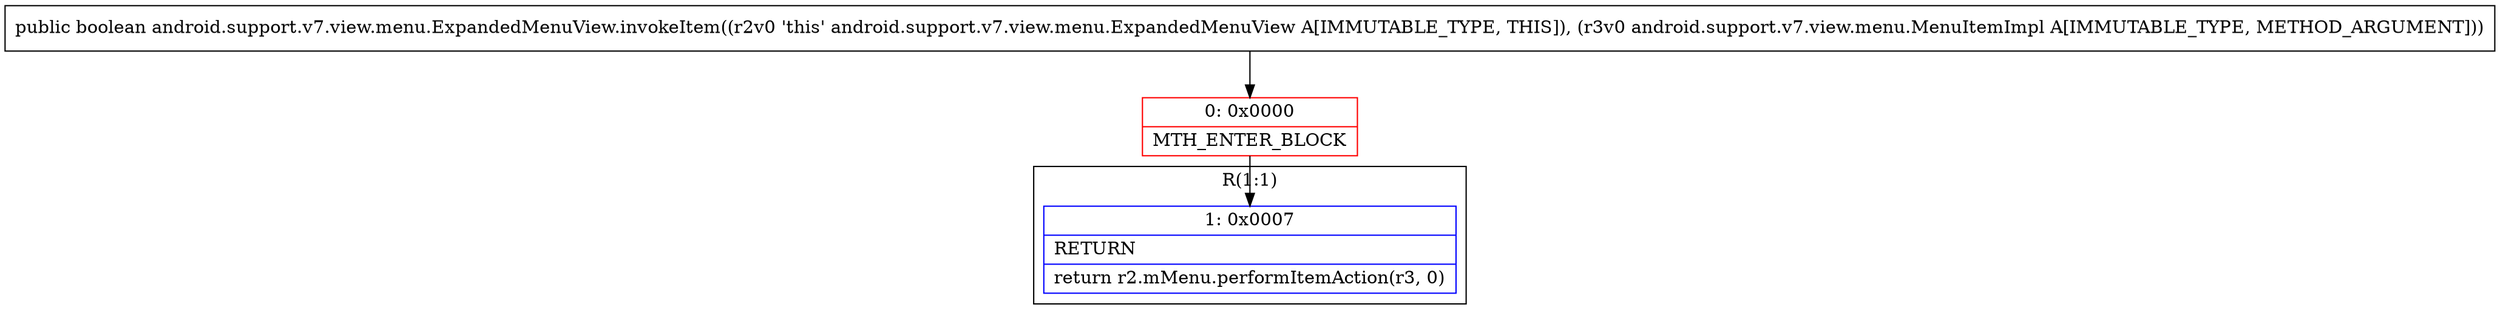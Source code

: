 digraph "CFG forandroid.support.v7.view.menu.ExpandedMenuView.invokeItem(Landroid\/support\/v7\/view\/menu\/MenuItemImpl;)Z" {
subgraph cluster_Region_1192221587 {
label = "R(1:1)";
node [shape=record,color=blue];
Node_1 [shape=record,label="{1\:\ 0x0007|RETURN\l|return r2.mMenu.performItemAction(r3, 0)\l}"];
}
Node_0 [shape=record,color=red,label="{0\:\ 0x0000|MTH_ENTER_BLOCK\l}"];
MethodNode[shape=record,label="{public boolean android.support.v7.view.menu.ExpandedMenuView.invokeItem((r2v0 'this' android.support.v7.view.menu.ExpandedMenuView A[IMMUTABLE_TYPE, THIS]), (r3v0 android.support.v7.view.menu.MenuItemImpl A[IMMUTABLE_TYPE, METHOD_ARGUMENT])) }"];
MethodNode -> Node_0;
Node_0 -> Node_1;
}

